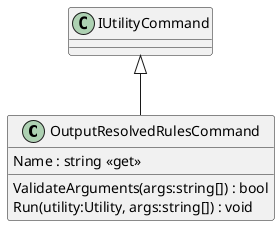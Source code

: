 @startuml
class OutputResolvedRulesCommand {
    Name : string <<get>>
    ValidateArguments(args:string[]) : bool
    Run(utility:Utility, args:string[]) : void
}
IUtilityCommand <|-- OutputResolvedRulesCommand
@enduml
